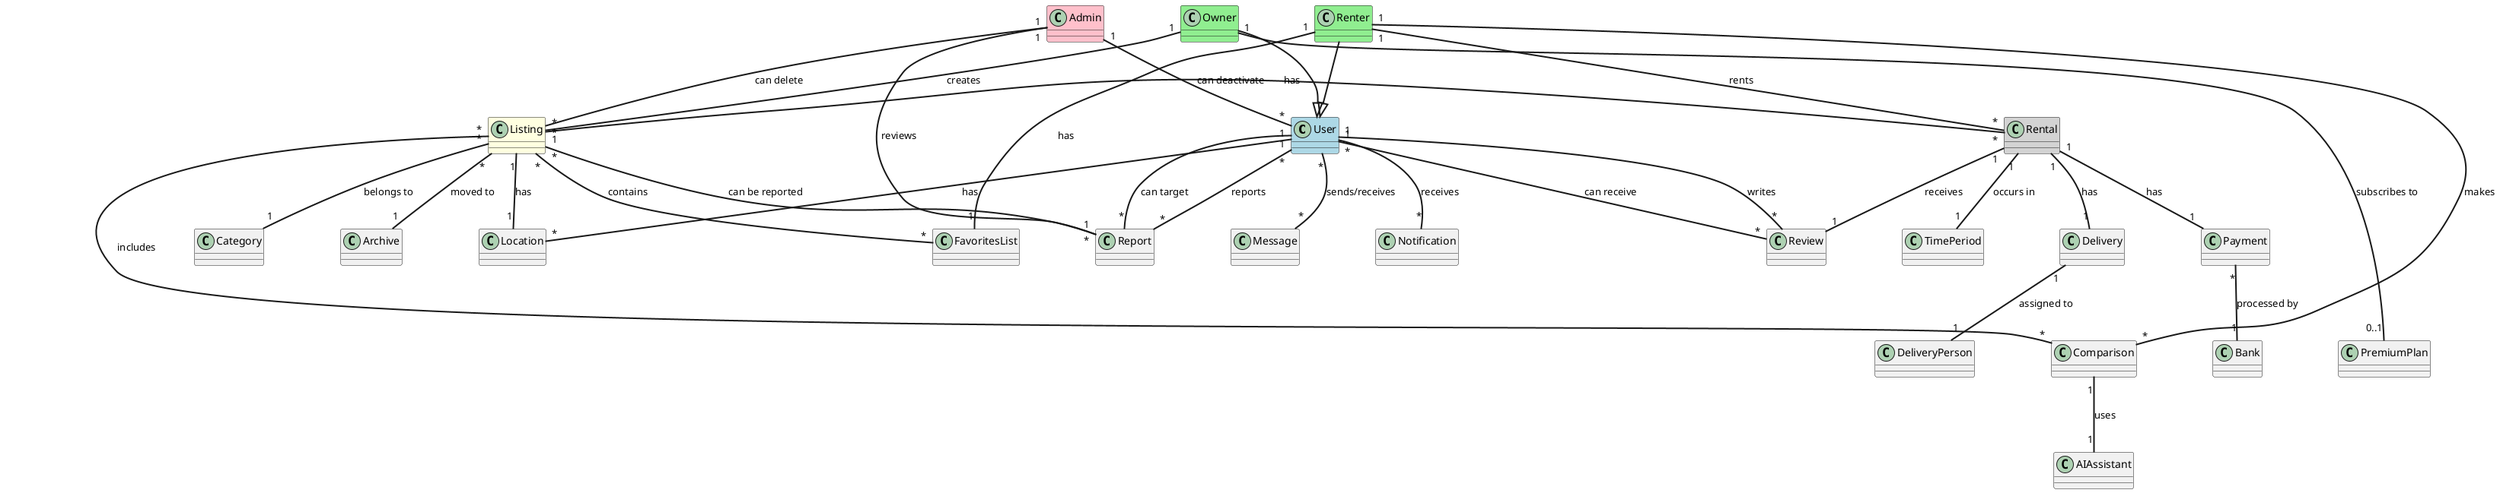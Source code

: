 @startuml

top to bottom direction
skinparam packageStyle rectangle
skinparam LineThickness 2
skinparam ArrowThickness 2
skinparam nodesep 100
skinparam ranksep 80
skinparam splines polyline

together {
  class User #lightblue
  class Owner #lightgreen
  class Renter #lightgreen
  class Admin #pink
}

together {
  class Listing #lightyellow
  class Category
  class Location
  class Archive
}

together {
  class Rental #lightgray
  class TimePeriod
  class Payment
  class Delivery
  class Review
}

together {
  class Report
  class Message
  class Notification
  class FavoritesList
}

together {
  class Comparison
  class AIAssistant
  class PremiumPlan
  class DeliveryPerson
  class Bank
}

Owner --|> User
Renter --|> User
Owner "1" -- "*" Listing : creates
Renter "1" -- "*" Rental : rents
Listing "1" -- "*" Rental : has

Rental "1" -- "1" TimePeriod : occurs in
Listing "*" -- "1" Report : can be reported
User "*" -- "*" Report : reports
Report "*" -- "1" User : can target
Admin "1" -- "*" Report : reviews

User "*" -- "*" Message : sends/receives
Renter "1" -- "*" Comparison : makes
Comparison "*" -- "*" Listing : includes

Rental "1" -- "1" Payment : has
Rental "1" -- "1" Delivery : has
Rental "1" -- "1" Review : receives

User "1" -- "*" Review : writes
User "*" -- "*" Review : can receive
Owner "1" -- "0..1" PremiumPlan : subscribes to
Admin "1" -- "*" Listing : can delete
Admin "1" -- "*" User : can deactivate

Listing "*" -- "1" Category : belongs to
User "1" -- "*" Location : has
Listing "1" -- "1" Location : has
Delivery "1" -- "1" DeliveryPerson : assigned to
Payment "*" -- "1" Bank : processed by
Comparison "1" -- "1" AIAssistant : uses
User "1" -- "*" Notification : receives
Listing "*" -- "1" Archive : moved to
Renter "1" -- "1" FavoritesList : has
FavoritesList "*" -- "*" Listing : contains

@enduml
